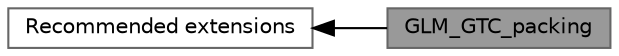 digraph "GLM_GTC_packing"
{
 // LATEX_PDF_SIZE
  bgcolor="transparent";
  edge [fontname=Helvetica,fontsize=10,labelfontname=Helvetica,labelfontsize=10];
  node [fontname=Helvetica,fontsize=10,shape=box,height=0.2,width=0.4];
  rankdir=LR;
  Node2 [id="Node000002",label="Recommended extensions",height=0.2,width=0.4,color="grey40", fillcolor="white", style="filled",URL="$group__gtc.html",tooltip="Additional features not specified by GLSL specification."];
  Node1 [id="Node000001",label="GLM_GTC_packing",height=0.2,width=0.4,color="gray40", fillcolor="grey60", style="filled", fontcolor="black",tooltip=" "];
  Node2->Node1 [shape=plaintext, dir="back", style="solid"];
}

